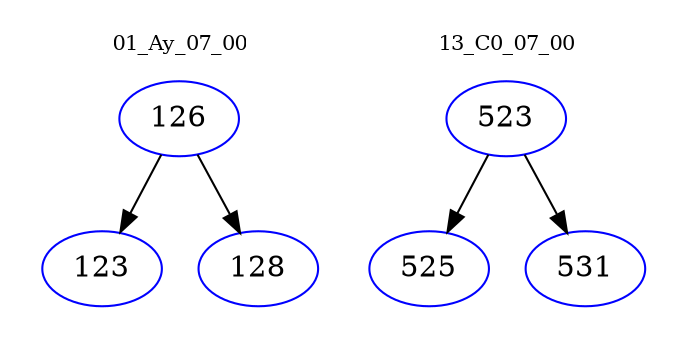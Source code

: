 digraph{
subgraph cluster_0 {
color = white
label = "01_Ay_07_00";
fontsize=10;
T0_126 [label="126", color="blue"]
T0_126 -> T0_123 [color="black"]
T0_123 [label="123", color="blue"]
T0_126 -> T0_128 [color="black"]
T0_128 [label="128", color="blue"]
}
subgraph cluster_1 {
color = white
label = "13_C0_07_00";
fontsize=10;
T1_523 [label="523", color="blue"]
T1_523 -> T1_525 [color="black"]
T1_525 [label="525", color="blue"]
T1_523 -> T1_531 [color="black"]
T1_531 [label="531", color="blue"]
}
}
